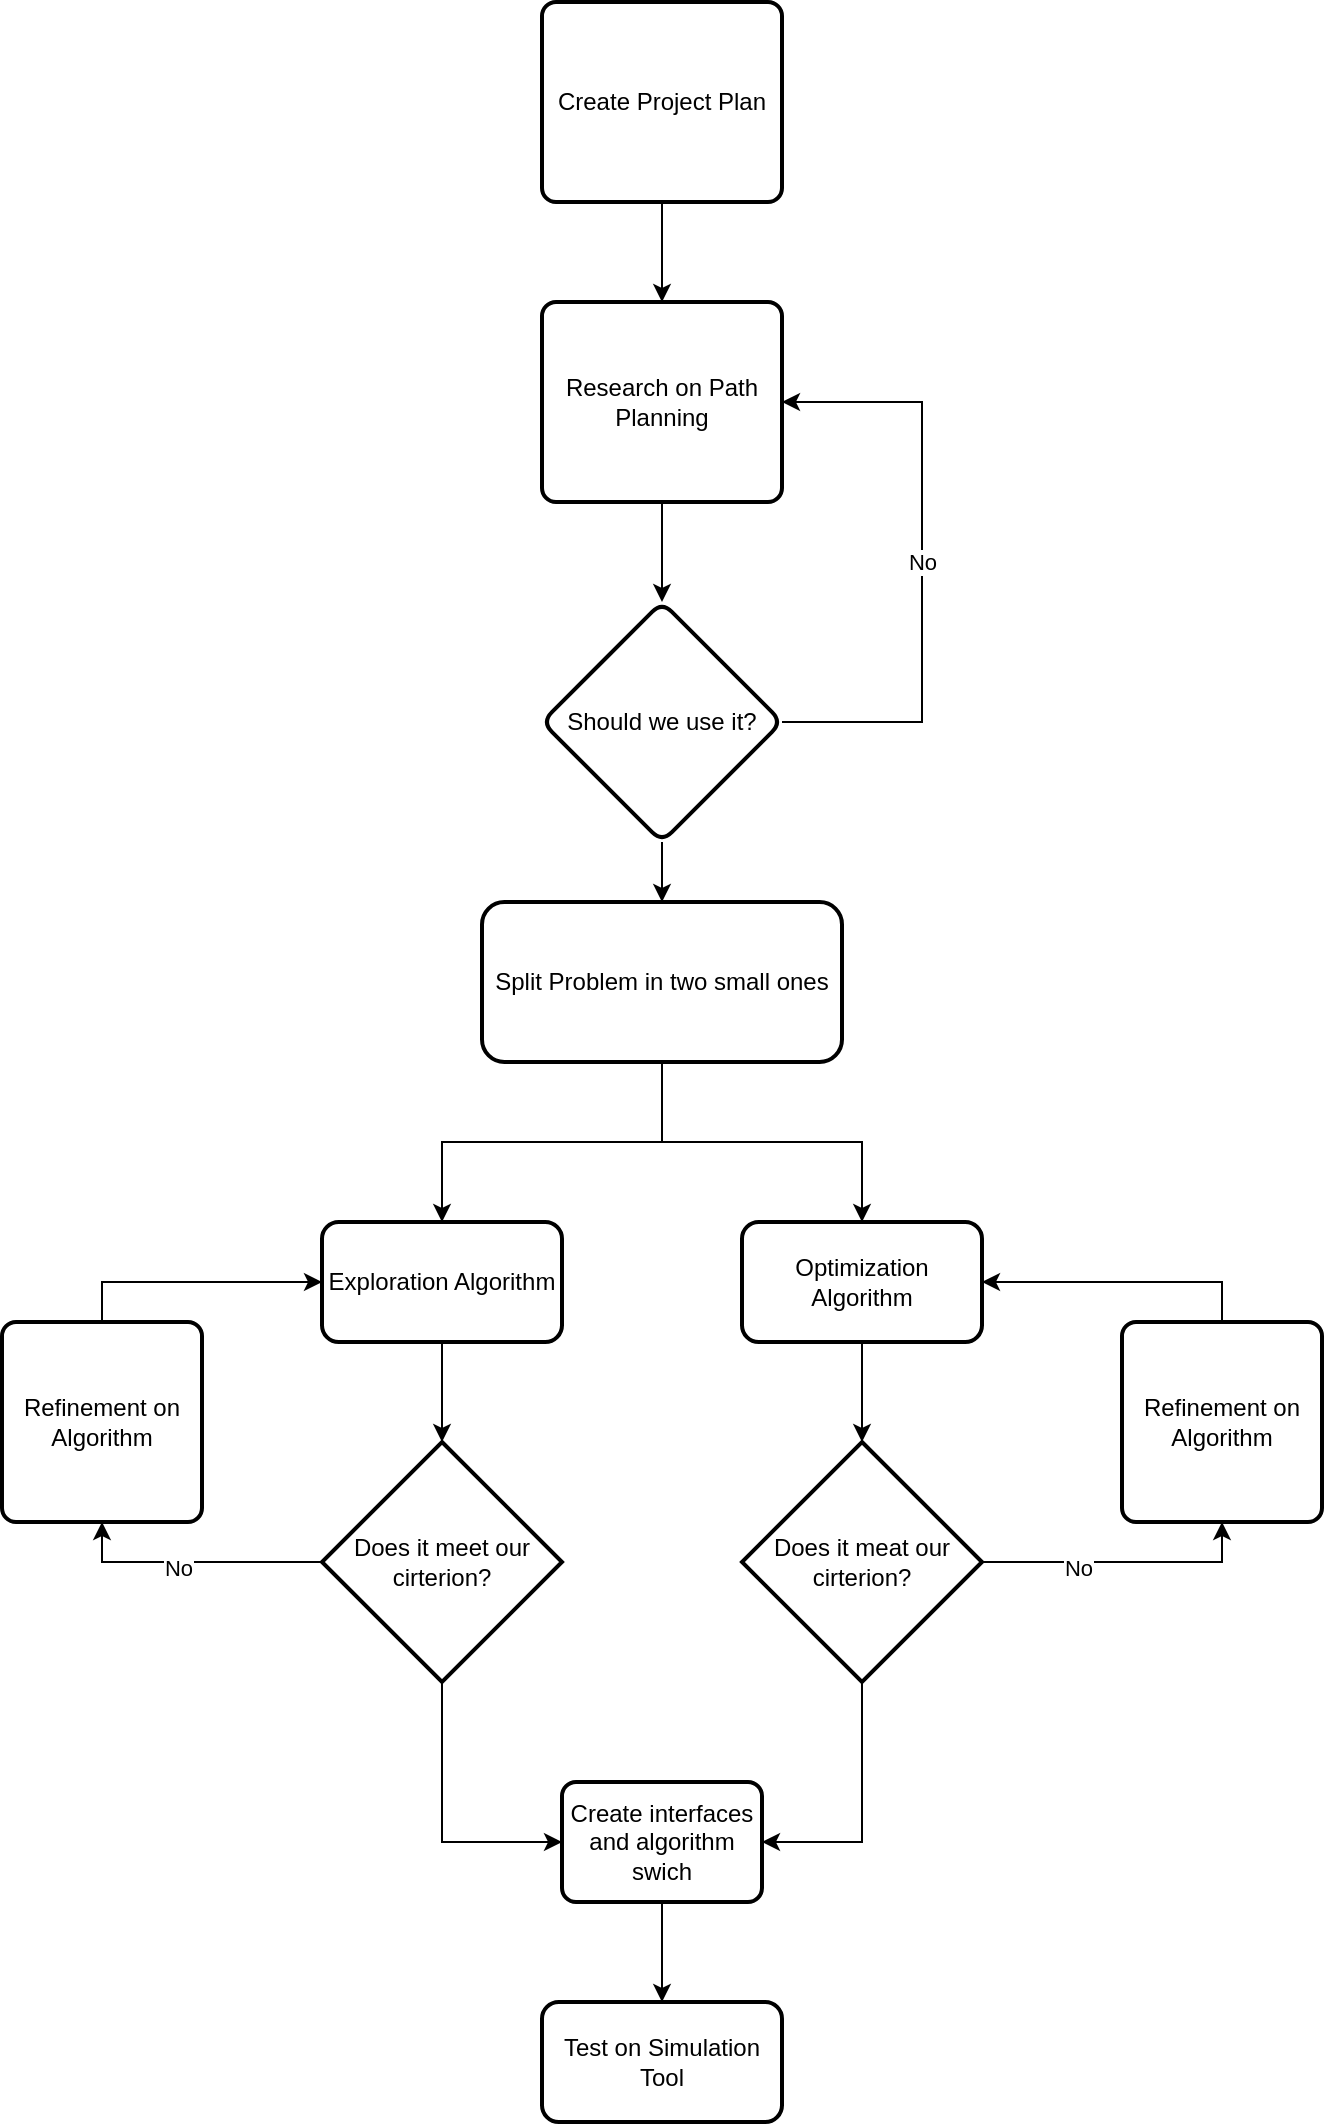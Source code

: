 <mxfile version="18.0.1" type="device"><diagram id="fAcZ64-14fDWzUNvNhoa" name="Page-1"><mxGraphModel dx="1342" dy="737" grid="1" gridSize="10" guides="1" tooltips="1" connect="1" arrows="1" fold="1" page="1" pageScale="1" pageWidth="850" pageHeight="1100" math="0" shadow="0"><root><mxCell id="0"/><mxCell id="1" parent="0"/><mxCell id="orT_bSkRMk9grccs8V4v-3" value="" style="edgeStyle=orthogonalEdgeStyle;rounded=0;orthogonalLoop=1;jettySize=auto;html=1;" edge="1" parent="1" source="orT_bSkRMk9grccs8V4v-1" target="orT_bSkRMk9grccs8V4v-2"><mxGeometry relative="1" as="geometry"/></mxCell><mxCell id="orT_bSkRMk9grccs8V4v-1" value="Research on Path Planning" style="rounded=1;whiteSpace=wrap;html=1;absoluteArcSize=1;arcSize=14;strokeWidth=2;" vertex="1" parent="1"><mxGeometry x="320" y="180" width="120" height="100" as="geometry"/></mxCell><mxCell id="orT_bSkRMk9grccs8V4v-7" value="" style="edgeStyle=orthogonalEdgeStyle;rounded=0;orthogonalLoop=1;jettySize=auto;html=1;entryX=1;entryY=0.5;entryDx=0;entryDy=0;" edge="1" parent="1" source="orT_bSkRMk9grccs8V4v-2" target="orT_bSkRMk9grccs8V4v-1"><mxGeometry relative="1" as="geometry"><mxPoint x="480" y="230" as="targetPoint"/><Array as="points"><mxPoint x="510" y="390"/><mxPoint x="510" y="230"/></Array></mxGeometry></mxCell><mxCell id="orT_bSkRMk9grccs8V4v-8" value="No" style="edgeLabel;html=1;align=center;verticalAlign=middle;resizable=0;points=[];" vertex="1" connectable="0" parent="orT_bSkRMk9grccs8V4v-7"><mxGeometry x="-0.622" y="2" relative="1" as="geometry"><mxPoint x="13" y="-78" as="offset"/></mxGeometry></mxCell><mxCell id="orT_bSkRMk9grccs8V4v-10" value="" style="edgeStyle=orthogonalEdgeStyle;rounded=0;orthogonalLoop=1;jettySize=auto;html=1;" edge="1" parent="1" source="orT_bSkRMk9grccs8V4v-2" target="orT_bSkRMk9grccs8V4v-9"><mxGeometry relative="1" as="geometry"/></mxCell><mxCell id="orT_bSkRMk9grccs8V4v-2" value="Should we use it?" style="rhombus;whiteSpace=wrap;html=1;rounded=1;arcSize=14;strokeWidth=2;" vertex="1" parent="1"><mxGeometry x="320" y="330" width="120" height="120" as="geometry"/></mxCell><mxCell id="orT_bSkRMk9grccs8V4v-5" value="" style="edgeStyle=orthogonalEdgeStyle;rounded=0;orthogonalLoop=1;jettySize=auto;html=1;" edge="1" parent="1" source="orT_bSkRMk9grccs8V4v-4" target="orT_bSkRMk9grccs8V4v-1"><mxGeometry relative="1" as="geometry"/></mxCell><mxCell id="orT_bSkRMk9grccs8V4v-4" value="Create Project Plan" style="rounded=1;whiteSpace=wrap;html=1;absoluteArcSize=1;arcSize=14;strokeWidth=2;" vertex="1" parent="1"><mxGeometry x="320" y="30" width="120" height="100" as="geometry"/></mxCell><mxCell id="orT_bSkRMk9grccs8V4v-12" value="" style="edgeStyle=orthogonalEdgeStyle;rounded=0;orthogonalLoop=1;jettySize=auto;html=1;" edge="1" parent="1" source="orT_bSkRMk9grccs8V4v-9" target="orT_bSkRMk9grccs8V4v-11"><mxGeometry relative="1" as="geometry"/></mxCell><mxCell id="orT_bSkRMk9grccs8V4v-9" value="Split Problem in two small ones" style="rounded=1;whiteSpace=wrap;html=1;arcSize=14;strokeWidth=2;" vertex="1" parent="1"><mxGeometry x="290" y="480" width="180" height="80" as="geometry"/></mxCell><mxCell id="orT_bSkRMk9grccs8V4v-16" value="" style="edgeStyle=orthogonalEdgeStyle;rounded=0;orthogonalLoop=1;jettySize=auto;html=1;" edge="1" parent="1" source="orT_bSkRMk9grccs8V4v-11" target="orT_bSkRMk9grccs8V4v-15"><mxGeometry relative="1" as="geometry"/></mxCell><mxCell id="orT_bSkRMk9grccs8V4v-11" value="Exploration Algorithm" style="whiteSpace=wrap;html=1;rounded=1;arcSize=14;strokeWidth=2;" vertex="1" parent="1"><mxGeometry x="210" y="640" width="120" height="60" as="geometry"/></mxCell><mxCell id="orT_bSkRMk9grccs8V4v-18" value="" style="edgeStyle=orthogonalEdgeStyle;rounded=0;orthogonalLoop=1;jettySize=auto;html=1;" edge="1" parent="1" source="orT_bSkRMk9grccs8V4v-13" target="orT_bSkRMk9grccs8V4v-17"><mxGeometry relative="1" as="geometry"/></mxCell><mxCell id="orT_bSkRMk9grccs8V4v-13" value="Optimization Algorithm" style="whiteSpace=wrap;html=1;rounded=1;arcSize=14;strokeWidth=2;" vertex="1" parent="1"><mxGeometry x="420" y="640" width="120" height="60" as="geometry"/></mxCell><mxCell id="orT_bSkRMk9grccs8V4v-14" value="" style="endArrow=classic;html=1;rounded=0;exitX=0.5;exitY=1;exitDx=0;exitDy=0;entryX=0.5;entryY=0;entryDx=0;entryDy=0;" edge="1" parent="1" source="orT_bSkRMk9grccs8V4v-9" target="orT_bSkRMk9grccs8V4v-13"><mxGeometry width="50" height="50" relative="1" as="geometry"><mxPoint x="50" y="670" as="sourcePoint"/><mxPoint x="100" y="620" as="targetPoint"/><Array as="points"><mxPoint x="380" y="600"/><mxPoint x="480" y="600"/></Array></mxGeometry></mxCell><mxCell id="orT_bSkRMk9grccs8V4v-28" value="" style="edgeStyle=orthogonalEdgeStyle;rounded=0;orthogonalLoop=1;jettySize=auto;html=1;" edge="1" parent="1" source="orT_bSkRMk9grccs8V4v-15" target="orT_bSkRMk9grccs8V4v-25"><mxGeometry relative="1" as="geometry"><Array as="points"><mxPoint x="100" y="810"/></Array></mxGeometry></mxCell><mxCell id="orT_bSkRMk9grccs8V4v-29" value="No" style="edgeLabel;html=1;align=center;verticalAlign=middle;resizable=0;points=[];" vertex="1" connectable="0" parent="orT_bSkRMk9grccs8V4v-28"><mxGeometry x="0.105" y="3" relative="1" as="geometry"><mxPoint as="offset"/></mxGeometry></mxCell><mxCell id="orT_bSkRMk9grccs8V4v-32" value="" style="edgeStyle=orthogonalEdgeStyle;rounded=0;orthogonalLoop=1;jettySize=auto;html=1;entryX=0;entryY=0.5;entryDx=0;entryDy=0;" edge="1" parent="1" source="orT_bSkRMk9grccs8V4v-15" target="orT_bSkRMk9grccs8V4v-30"><mxGeometry relative="1" as="geometry"><Array as="points"><mxPoint x="270" y="950"/></Array></mxGeometry></mxCell><mxCell id="orT_bSkRMk9grccs8V4v-15" value="&lt;span style=&quot;&quot;&gt;Does it meet our cirterion?&lt;/span&gt;" style="strokeWidth=2;html=1;shape=mxgraph.flowchart.decision;whiteSpace=wrap;" vertex="1" parent="1"><mxGeometry x="210" y="750" width="120" height="120" as="geometry"/></mxCell><mxCell id="orT_bSkRMk9grccs8V4v-22" value="" style="edgeStyle=orthogonalEdgeStyle;rounded=0;orthogonalLoop=1;jettySize=auto;html=1;" edge="1" parent="1" source="orT_bSkRMk9grccs8V4v-17" target="orT_bSkRMk9grccs8V4v-21"><mxGeometry relative="1" as="geometry"><Array as="points"><mxPoint x="660" y="810"/></Array></mxGeometry></mxCell><mxCell id="orT_bSkRMk9grccs8V4v-24" value="No" style="edgeLabel;html=1;align=center;verticalAlign=middle;resizable=0;points=[];" vertex="1" connectable="0" parent="orT_bSkRMk9grccs8V4v-22"><mxGeometry x="-0.311" y="-3" relative="1" as="geometry"><mxPoint as="offset"/></mxGeometry></mxCell><mxCell id="orT_bSkRMk9grccs8V4v-31" value="" style="edgeStyle=orthogonalEdgeStyle;rounded=0;orthogonalLoop=1;jettySize=auto;html=1;entryX=1;entryY=0.5;entryDx=0;entryDy=0;" edge="1" parent="1" source="orT_bSkRMk9grccs8V4v-17" target="orT_bSkRMk9grccs8V4v-30"><mxGeometry relative="1" as="geometry"/></mxCell><mxCell id="orT_bSkRMk9grccs8V4v-17" value="Does it meat our cirterion?" style="strokeWidth=2;html=1;shape=mxgraph.flowchart.decision;whiteSpace=wrap;" vertex="1" parent="1"><mxGeometry x="420" y="750" width="120" height="120" as="geometry"/></mxCell><mxCell id="orT_bSkRMk9grccs8V4v-23" value="" style="edgeStyle=orthogonalEdgeStyle;rounded=0;orthogonalLoop=1;jettySize=auto;html=1;entryX=1;entryY=0.5;entryDx=0;entryDy=0;" edge="1" parent="1" source="orT_bSkRMk9grccs8V4v-21" target="orT_bSkRMk9grccs8V4v-13"><mxGeometry relative="1" as="geometry"><Array as="points"><mxPoint x="660" y="670"/></Array></mxGeometry></mxCell><mxCell id="orT_bSkRMk9grccs8V4v-21" value="Refinement on Algorithm" style="rounded=1;whiteSpace=wrap;html=1;absoluteArcSize=1;arcSize=14;strokeWidth=2;" vertex="1" parent="1"><mxGeometry x="610" y="690" width="100" height="100" as="geometry"/></mxCell><mxCell id="orT_bSkRMk9grccs8V4v-26" value="" style="edgeStyle=orthogonalEdgeStyle;rounded=0;orthogonalLoop=1;jettySize=auto;html=1;entryX=0;entryY=0.5;entryDx=0;entryDy=0;exitX=0.5;exitY=0;exitDx=0;exitDy=0;" edge="1" parent="1" source="orT_bSkRMk9grccs8V4v-25" target="orT_bSkRMk9grccs8V4v-11"><mxGeometry relative="1" as="geometry"/></mxCell><mxCell id="orT_bSkRMk9grccs8V4v-25" value="Refinement on Algorithm" style="rounded=1;whiteSpace=wrap;html=1;absoluteArcSize=1;arcSize=14;strokeWidth=2;" vertex="1" parent="1"><mxGeometry x="50" y="690" width="100" height="100" as="geometry"/></mxCell><mxCell id="orT_bSkRMk9grccs8V4v-34" value="" style="edgeStyle=orthogonalEdgeStyle;rounded=0;orthogonalLoop=1;jettySize=auto;html=1;" edge="1" parent="1" source="orT_bSkRMk9grccs8V4v-30" target="orT_bSkRMk9grccs8V4v-33"><mxGeometry relative="1" as="geometry"><Array as="points"><mxPoint x="350" y="1040"/></Array></mxGeometry></mxCell><mxCell id="orT_bSkRMk9grccs8V4v-30" value="Create interfaces and algorithm swich" style="rounded=1;whiteSpace=wrap;html=1;absoluteArcSize=1;arcSize=14;strokeWidth=2;" vertex="1" parent="1"><mxGeometry x="330" y="920" width="100" height="60" as="geometry"/></mxCell><mxCell id="orT_bSkRMk9grccs8V4v-33" value="Test on Simulation Tool" style="whiteSpace=wrap;html=1;rounded=1;arcSize=14;strokeWidth=2;" vertex="1" parent="1"><mxGeometry x="320" y="1030" width="120" height="60" as="geometry"/></mxCell></root></mxGraphModel></diagram></mxfile>